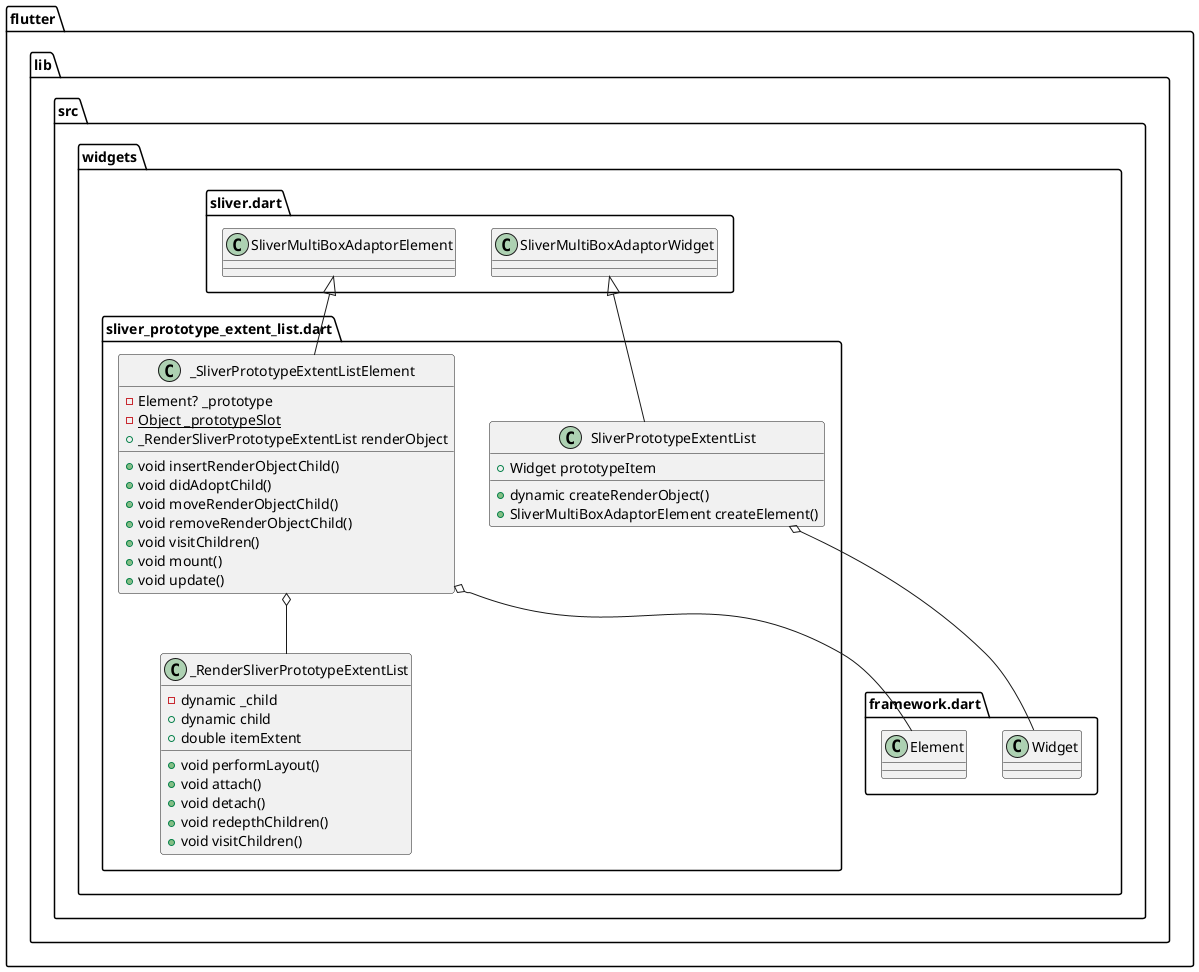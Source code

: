 @startuml
set namespaceSeparator ::

class "flutter::lib::src::widgets::sliver_prototype_extent_list.dart::SliverPrototypeExtentList" {
  +Widget prototypeItem
  +dynamic createRenderObject()
  +SliverMultiBoxAdaptorElement createElement()
}

"flutter::lib::src::widgets::sliver_prototype_extent_list.dart::SliverPrototypeExtentList" o-- "flutter::lib::src::widgets::framework.dart::Widget"
"flutter::lib::src::widgets::sliver.dart::SliverMultiBoxAdaptorWidget" <|-- "flutter::lib::src::widgets::sliver_prototype_extent_list.dart::SliverPrototypeExtentList"

class "flutter::lib::src::widgets::sliver_prototype_extent_list.dart::_SliverPrototypeExtentListElement" {
  -Element? _prototype
  {static} -Object _prototypeSlot
  +_RenderSliverPrototypeExtentList renderObject
  +void insertRenderObjectChild()
  +void didAdoptChild()
  +void moveRenderObjectChild()
  +void removeRenderObjectChild()
  +void visitChildren()
  +void mount()
  +void update()
}

"flutter::lib::src::widgets::sliver_prototype_extent_list.dart::_SliverPrototypeExtentListElement" o-- "flutter::lib::src::widgets::framework.dart::Element"
"flutter::lib::src::widgets::sliver_prototype_extent_list.dart::_SliverPrototypeExtentListElement" o-- "flutter::lib::src::widgets::sliver_prototype_extent_list.dart::_RenderSliverPrototypeExtentList"
"flutter::lib::src::widgets::sliver.dart::SliverMultiBoxAdaptorElement" <|-- "flutter::lib::src::widgets::sliver_prototype_extent_list.dart::_SliverPrototypeExtentListElement"

class "flutter::lib::src::widgets::sliver_prototype_extent_list.dart::_RenderSliverPrototypeExtentList" {
  -dynamic _child
  +dynamic child
  +double itemExtent
  +void performLayout()
  +void attach()
  +void detach()
  +void redepthChildren()
  +void visitChildren()
}


@enduml